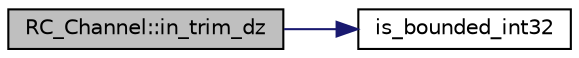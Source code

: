 digraph "RC_Channel::in_trim_dz"
{
 // INTERACTIVE_SVG=YES
  edge [fontname="Helvetica",fontsize="10",labelfontname="Helvetica",labelfontsize="10"];
  node [fontname="Helvetica",fontsize="10",shape=record];
  rankdir="LR";
  Node1 [label="RC_Channel::in_trim_dz",height=0.2,width=0.4,color="black", fillcolor="grey75", style="filled", fontcolor="black"];
  Node1 -> Node2 [color="midnightblue",fontsize="10",style="solid",fontname="Helvetica"];
  Node2 [label="is_bounded_int32",height=0.2,width=0.4,color="black", fillcolor="white", style="filled",URL="$AP__Common_8cpp.html#a15bf2c54b071b49ab4dad3c68b102ae7"];
}
